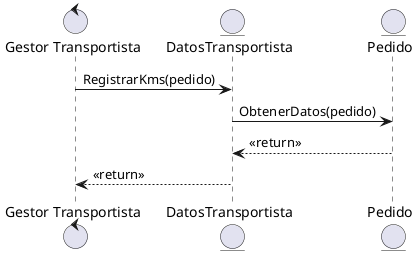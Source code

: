 @startuml
control "Gestor Transportista"
entity DatosTransportista
entity Pedido

"Gestor Transportista" -> DatosTransportista: RegistrarKms(pedido)
DatosTransportista -> Pedido: ObtenerDatos(pedido)
Pedido --> DatosTransportista: <<return>>
DatosTransportista --> "Gestor Transportista": <<return>>
@enduml